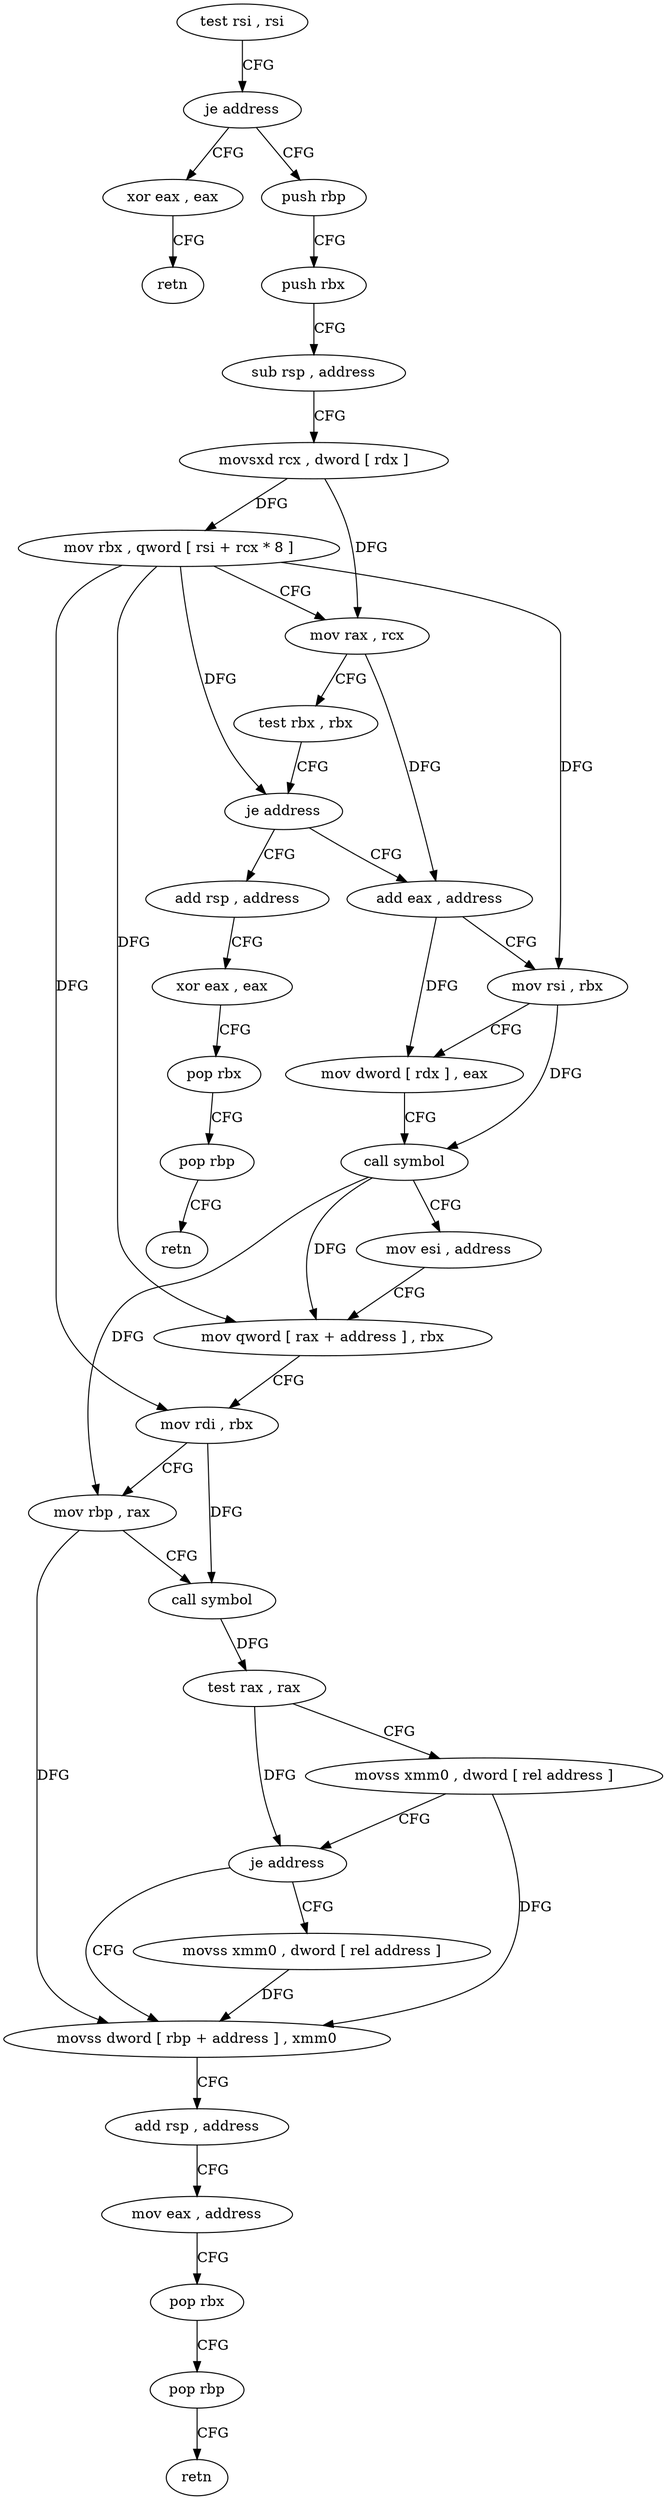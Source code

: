 digraph "func" {
"4269792" [label = "test rsi , rsi" ]
"4269795" [label = "je address" ]
"4269896" [label = "xor eax , eax" ]
"4269797" [label = "push rbp" ]
"4269898" [label = "retn" ]
"4269798" [label = "push rbx" ]
"4269799" [label = "sub rsp , address" ]
"4269803" [label = "movsxd rcx , dword [ rdx ]" ]
"4269806" [label = "mov rbx , qword [ rsi + rcx * 8 ]" ]
"4269810" [label = "mov rax , rcx" ]
"4269813" [label = "test rbx , rbx" ]
"4269816" [label = "je address" ]
"4269904" [label = "add rsp , address" ]
"4269818" [label = "add eax , address" ]
"4269908" [label = "xor eax , eax" ]
"4269910" [label = "pop rbx" ]
"4269911" [label = "pop rbp" ]
"4269912" [label = "retn" ]
"4269821" [label = "mov rsi , rbx" ]
"4269824" [label = "mov dword [ rdx ] , eax" ]
"4269826" [label = "call symbol" ]
"4269831" [label = "mov esi , address" ]
"4269836" [label = "mov qword [ rax + address ] , rbx" ]
"4269840" [label = "mov rdi , rbx" ]
"4269843" [label = "mov rbp , rax" ]
"4269846" [label = "call symbol" ]
"4269851" [label = "test rax , rax" ]
"4269854" [label = "movss xmm0 , dword [ rel address ]" ]
"4269862" [label = "je address" ]
"4269872" [label = "movss dword [ rbp + address ] , xmm0" ]
"4269864" [label = "movss xmm0 , dword [ rel address ]" ]
"4269877" [label = "add rsp , address" ]
"4269881" [label = "mov eax , address" ]
"4269886" [label = "pop rbx" ]
"4269887" [label = "pop rbp" ]
"4269888" [label = "retn" ]
"4269792" -> "4269795" [ label = "CFG" ]
"4269795" -> "4269896" [ label = "CFG" ]
"4269795" -> "4269797" [ label = "CFG" ]
"4269896" -> "4269898" [ label = "CFG" ]
"4269797" -> "4269798" [ label = "CFG" ]
"4269798" -> "4269799" [ label = "CFG" ]
"4269799" -> "4269803" [ label = "CFG" ]
"4269803" -> "4269806" [ label = "DFG" ]
"4269803" -> "4269810" [ label = "DFG" ]
"4269806" -> "4269810" [ label = "CFG" ]
"4269806" -> "4269816" [ label = "DFG" ]
"4269806" -> "4269821" [ label = "DFG" ]
"4269806" -> "4269836" [ label = "DFG" ]
"4269806" -> "4269840" [ label = "DFG" ]
"4269810" -> "4269813" [ label = "CFG" ]
"4269810" -> "4269818" [ label = "DFG" ]
"4269813" -> "4269816" [ label = "CFG" ]
"4269816" -> "4269904" [ label = "CFG" ]
"4269816" -> "4269818" [ label = "CFG" ]
"4269904" -> "4269908" [ label = "CFG" ]
"4269818" -> "4269821" [ label = "CFG" ]
"4269818" -> "4269824" [ label = "DFG" ]
"4269908" -> "4269910" [ label = "CFG" ]
"4269910" -> "4269911" [ label = "CFG" ]
"4269911" -> "4269912" [ label = "CFG" ]
"4269821" -> "4269824" [ label = "CFG" ]
"4269821" -> "4269826" [ label = "DFG" ]
"4269824" -> "4269826" [ label = "CFG" ]
"4269826" -> "4269831" [ label = "CFG" ]
"4269826" -> "4269836" [ label = "DFG" ]
"4269826" -> "4269843" [ label = "DFG" ]
"4269831" -> "4269836" [ label = "CFG" ]
"4269836" -> "4269840" [ label = "CFG" ]
"4269840" -> "4269843" [ label = "CFG" ]
"4269840" -> "4269846" [ label = "DFG" ]
"4269843" -> "4269846" [ label = "CFG" ]
"4269843" -> "4269872" [ label = "DFG" ]
"4269846" -> "4269851" [ label = "DFG" ]
"4269851" -> "4269854" [ label = "CFG" ]
"4269851" -> "4269862" [ label = "DFG" ]
"4269854" -> "4269862" [ label = "CFG" ]
"4269854" -> "4269872" [ label = "DFG" ]
"4269862" -> "4269872" [ label = "CFG" ]
"4269862" -> "4269864" [ label = "CFG" ]
"4269872" -> "4269877" [ label = "CFG" ]
"4269864" -> "4269872" [ label = "DFG" ]
"4269877" -> "4269881" [ label = "CFG" ]
"4269881" -> "4269886" [ label = "CFG" ]
"4269886" -> "4269887" [ label = "CFG" ]
"4269887" -> "4269888" [ label = "CFG" ]
}
